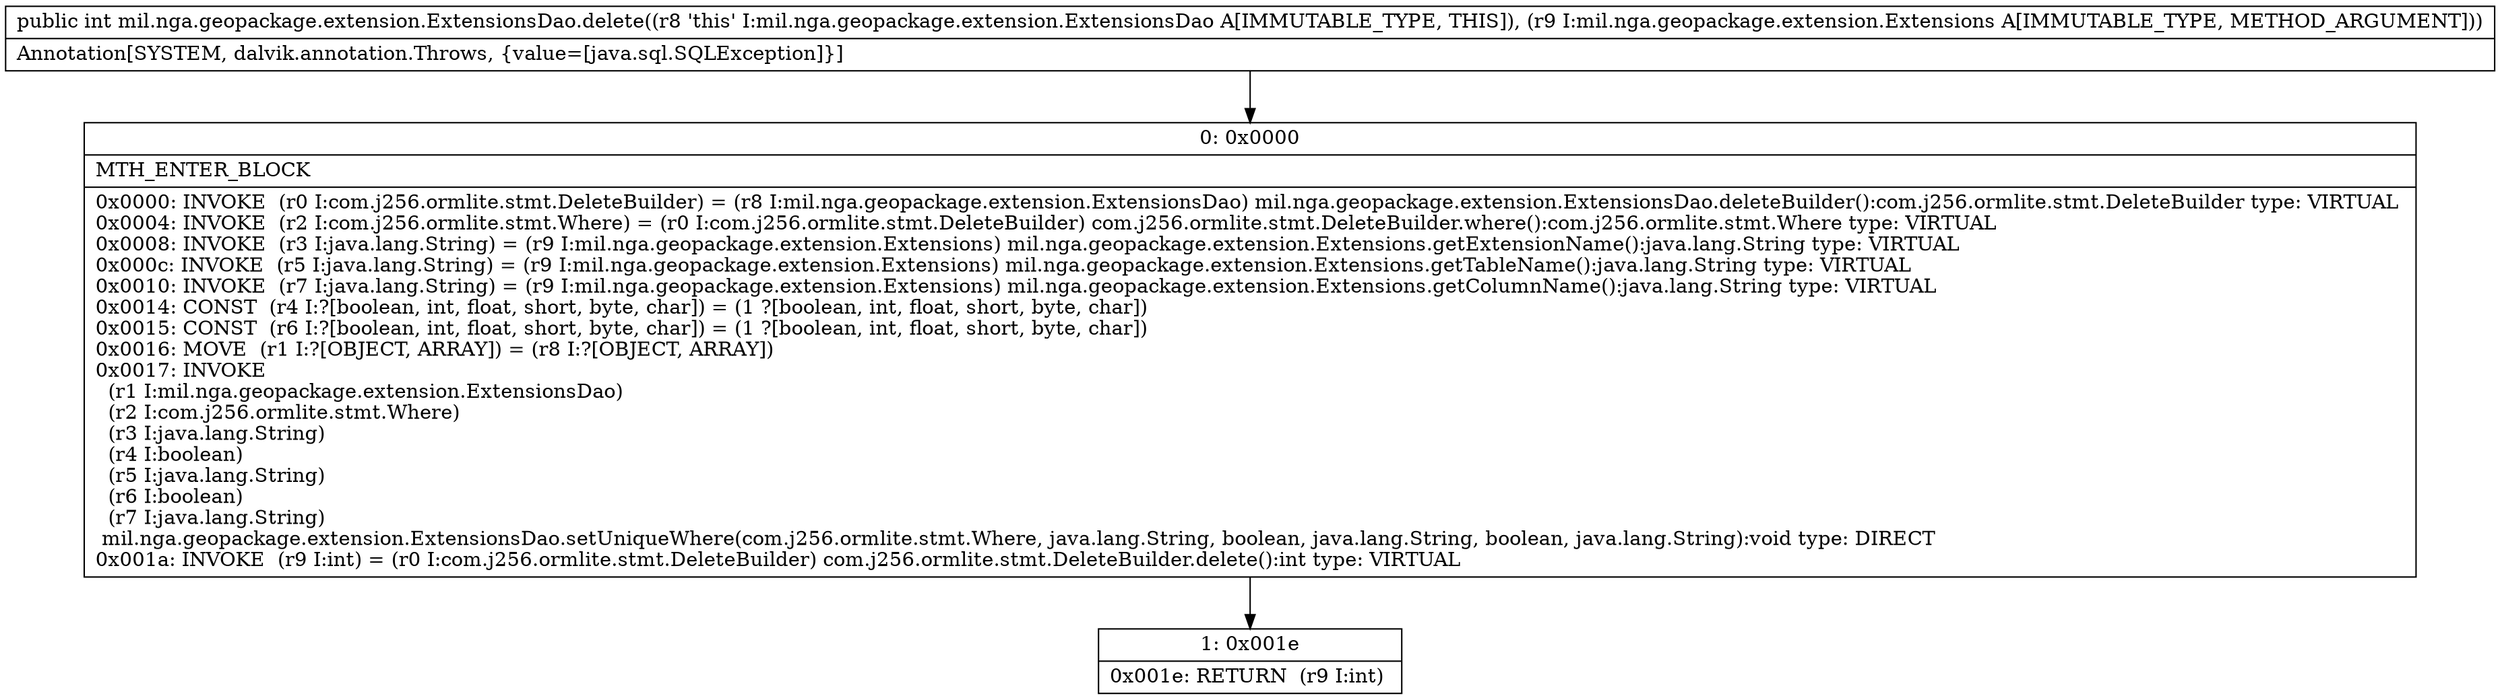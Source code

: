 digraph "CFG formil.nga.geopackage.extension.ExtensionsDao.delete(Lmil\/nga\/geopackage\/extension\/Extensions;)I" {
Node_0 [shape=record,label="{0\:\ 0x0000|MTH_ENTER_BLOCK\l|0x0000: INVOKE  (r0 I:com.j256.ormlite.stmt.DeleteBuilder) = (r8 I:mil.nga.geopackage.extension.ExtensionsDao) mil.nga.geopackage.extension.ExtensionsDao.deleteBuilder():com.j256.ormlite.stmt.DeleteBuilder type: VIRTUAL \l0x0004: INVOKE  (r2 I:com.j256.ormlite.stmt.Where) = (r0 I:com.j256.ormlite.stmt.DeleteBuilder) com.j256.ormlite.stmt.DeleteBuilder.where():com.j256.ormlite.stmt.Where type: VIRTUAL \l0x0008: INVOKE  (r3 I:java.lang.String) = (r9 I:mil.nga.geopackage.extension.Extensions) mil.nga.geopackage.extension.Extensions.getExtensionName():java.lang.String type: VIRTUAL \l0x000c: INVOKE  (r5 I:java.lang.String) = (r9 I:mil.nga.geopackage.extension.Extensions) mil.nga.geopackage.extension.Extensions.getTableName():java.lang.String type: VIRTUAL \l0x0010: INVOKE  (r7 I:java.lang.String) = (r9 I:mil.nga.geopackage.extension.Extensions) mil.nga.geopackage.extension.Extensions.getColumnName():java.lang.String type: VIRTUAL \l0x0014: CONST  (r4 I:?[boolean, int, float, short, byte, char]) = (1 ?[boolean, int, float, short, byte, char]) \l0x0015: CONST  (r6 I:?[boolean, int, float, short, byte, char]) = (1 ?[boolean, int, float, short, byte, char]) \l0x0016: MOVE  (r1 I:?[OBJECT, ARRAY]) = (r8 I:?[OBJECT, ARRAY]) \l0x0017: INVOKE  \l  (r1 I:mil.nga.geopackage.extension.ExtensionsDao)\l  (r2 I:com.j256.ormlite.stmt.Where)\l  (r3 I:java.lang.String)\l  (r4 I:boolean)\l  (r5 I:java.lang.String)\l  (r6 I:boolean)\l  (r7 I:java.lang.String)\l mil.nga.geopackage.extension.ExtensionsDao.setUniqueWhere(com.j256.ormlite.stmt.Where, java.lang.String, boolean, java.lang.String, boolean, java.lang.String):void type: DIRECT \l0x001a: INVOKE  (r9 I:int) = (r0 I:com.j256.ormlite.stmt.DeleteBuilder) com.j256.ormlite.stmt.DeleteBuilder.delete():int type: VIRTUAL \l}"];
Node_1 [shape=record,label="{1\:\ 0x001e|0x001e: RETURN  (r9 I:int) \l}"];
MethodNode[shape=record,label="{public int mil.nga.geopackage.extension.ExtensionsDao.delete((r8 'this' I:mil.nga.geopackage.extension.ExtensionsDao A[IMMUTABLE_TYPE, THIS]), (r9 I:mil.nga.geopackage.extension.Extensions A[IMMUTABLE_TYPE, METHOD_ARGUMENT]))  | Annotation[SYSTEM, dalvik.annotation.Throws, \{value=[java.sql.SQLException]\}]\l}"];
MethodNode -> Node_0;
Node_0 -> Node_1;
}

